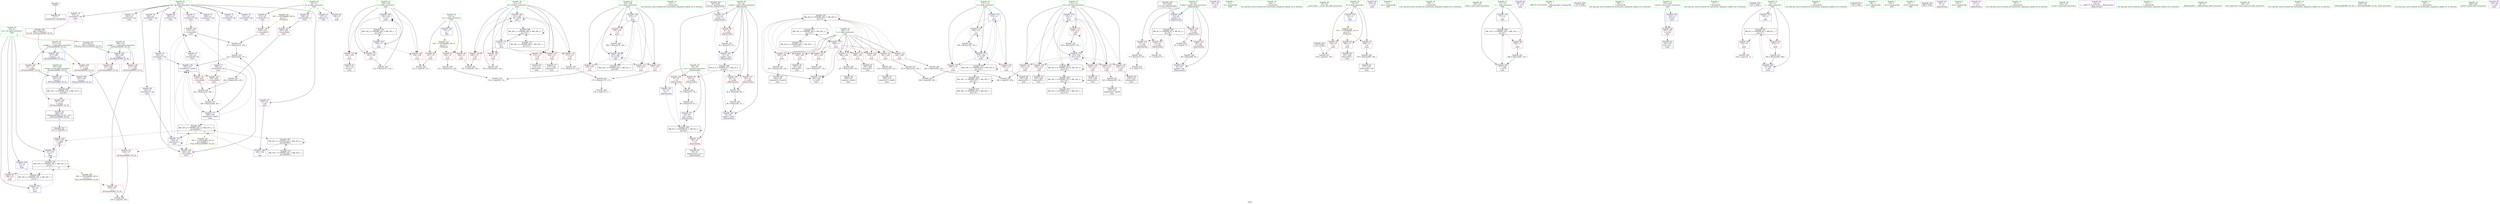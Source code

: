 digraph "SVFG" {
	label="SVFG";

	Node0x56074d3d2730 [shape=record,color=grey,label="{NodeID: 0\nNullPtr}"];
	Node0x56074d3d2730 -> Node0x56074d3f9340[style=solid];
	Node0x56074d413920 [shape=record,color=black,label="{NodeID: 263\nMR_37V_3 = PHI(MR_37V_4, MR_37V_2, )\npts\{308 \}\n}"];
	Node0x56074d413920 -> Node0x56074d4004f0[style=dashed];
	Node0x56074d402250 [shape=record,color=blue,label="{NodeID: 180\n111\<--263\ni9\<--inc62\nmain\n}"];
	Node0x56074d402250 -> Node0x56074d3ff3e0[style=dashed];
	Node0x56074d402250 -> Node0x56074d3ff4b0[style=dashed];
	Node0x56074d402250 -> Node0x56074d3ff580[style=dashed];
	Node0x56074d402250 -> Node0x56074d3ff650[style=dashed];
	Node0x56074d402250 -> Node0x56074d3ff720[style=dashed];
	Node0x56074d402250 -> Node0x56074d402250[style=dashed];
	Node0x56074d402250 -> Node0x56074d41ec20[style=dashed];
	Node0x56074d3f96b0 [shape=record,color=red,label="{NodeID: 97\n286\<--19\n\<--ret\nmain\n}"];
	Node0x56074d3f7780 [shape=record,color=green,label="{NodeID: 14\n143\<--1\n\<--dummyObj\nCan only get source location for instruction, argument, global var or function.}"];
	Node0x56074d3fa210 [shape=record,color=red,label="{NodeID: 111\n141\<--105\n\<--i\nmain\n}"];
	Node0x56074d3fa210 -> Node0x56074d407180[style=solid];
	Node0x56074d3f8450 [shape=record,color=green,label="{NodeID: 28\n45\<--46\nres\<--res_field_insensitive\n_Z6powmodxx\n}"];
	Node0x56074d3f8450 -> Node0x56074d3f9e00[style=solid];
	Node0x56074d3f8450 -> Node0x56074d3f9ed0[style=solid];
	Node0x56074d3f8450 -> Node0x56074d401140[style=solid];
	Node0x56074d3f8450 -> Node0x56074d4012e0[style=solid];
	Node0x56074d41c920 [shape=record,color=black,label="{NodeID: 291\nMR_26V_8 = PHI(MR_26V_7, MR_26V_6, )\npts\{110 \}\n}"];
	Node0x56074d41c920 -> Node0x56074d3fed60[style=dashed];
	Node0x56074d41c920 -> Node0x56074d3fee30[style=dashed];
	Node0x56074d41c920 -> Node0x56074d3fef00[style=dashed];
	Node0x56074d41c920 -> Node0x56074d3fefd0[style=dashed];
	Node0x56074d41c920 -> Node0x56074d3ff0a0[style=dashed];
	Node0x56074d41c920 -> Node0x56074d3ff170[style=dashed];
	Node0x56074d41c920 -> Node0x56074d3ff240[style=dashed];
	Node0x56074d41c920 -> Node0x56074d3ff310[style=dashed];
	Node0x56074d41c920 -> Node0x56074d402180[style=dashed];
	Node0x56074d41c920 -> Node0x56074d41c920[style=dashed];
	Node0x56074d41c920 -> Node0x56074d41e720[style=dashed];
	Node0x56074d3ff4b0 [shape=record,color=red,label="{NodeID: 125\n173\<--111\n\<--i9\nmain\n}"];
	Node0x56074d3ff4b0 -> Node0x56074d405680[style=solid];
	Node0x56074d3f90d0 [shape=record,color=green,label="{NodeID: 42\n307\<--308\nretval\<--retval_field_insensitive\n_ZSt3maxIdERKT_S2_S2_\n}"];
	Node0x56074d3f90d0 -> Node0x56074d4004f0[style=solid];
	Node0x56074d3f90d0 -> Node0x56074d402800[style=solid];
	Node0x56074d3f90d0 -> Node0x56074d4028d0[style=solid];
	Node0x56074d405980 [shape=record,color=grey,label="{NodeID: 222\n79 = Binary(77, 78, )\n}"];
	Node0x56074d405980 -> Node0x56074d405800[style=solid];
	Node0x56074d400010 [shape=record,color=red,label="{NodeID: 139\n216\<--215\n\<--arrayidx35\nmain\n}"];
	Node0x56074d400010 -> Node0x56074d405e00[style=solid];
	Node0x56074d3fac80 [shape=record,color=black,label="{NodeID: 56\n233\<--232\nidxprom45\<--\nmain\n}"];
	Node0x56074d406e80 [shape=record,color=grey,label="{NodeID: 236\n203 = Binary(202, 143, )\n}"];
	Node0x56074d406e80 -> Node0x56074d3feab0[style=solid];
	Node0x56074d400ba0 [shape=record,color=blue,label="{NodeID: 153\n13\<--11\nn\<--\nGlob }"];
	Node0x56074d400ba0 -> Node0x56074d4217a0[style=dashed];
	Node0x56074d3fb7e0 [shape=record,color=purple,label="{NodeID: 70\n208\<--22\narrayidx31\<--dp\nmain\n}"];
	Node0x56074d3fdeb0 [shape=record,color=grey,label="{NodeID: 250\n75 = cmp(74, 57, )\n}"];
	Node0x56074d4017c0 [shape=record,color=blue,label="{NodeID: 167\n19\<--20\nret\<--\nmain\n}"];
	Node0x56074d4017c0 -> Node0x56074d41dd20[style=dashed];
	Node0x56074d3fc340 [shape=record,color=purple,label="{NodeID: 84\n126\<--30\n\<--.str.3\nmain\n}"];
	Node0x56074d3e7000 [shape=record,color=green,label="{NodeID: 1\n4\<--1\n.str\<--dummyObj\nGlob }"];
	Node0x56074d402320 [shape=record,color=blue,label="{NodeID: 181\n19\<--276\nret\<--\nmain\n}"];
	Node0x56074d402320 -> Node0x56074d41dd20[style=dashed];
	Node0x56074d3f9780 [shape=record,color=red,label="{NodeID: 98\n51\<--41\n\<--a.addr\n_Z6powmodxx\n}"];
	Node0x56074d3f9780 -> Node0x56074d407780[style=solid];
	Node0x56074d3f7810 [shape=record,color=green,label="{NodeID: 15\n164\<--1\n\<--dummyObj\nCan only get source location for instruction, argument, global var or function.}"];
	Node0x56074d3fa2e0 [shape=record,color=red,label="{NodeID: 112\n149\<--107\n\<--S\nmain\n}"];
	Node0x56074d3fa2e0 -> Node0x56074d3fe630[style=solid];
	Node0x56074d3f8520 [shape=record,color=green,label="{NodeID: 29\n65\<--66\n__assert_fail\<--__assert_fail_field_insensitive\n}"];
	Node0x56074d3ff580 [shape=record,color=red,label="{NodeID: 126\n213\<--111\n\<--i9\nmain\n}"];
	Node0x56074d3ff580 -> Node0x56074d3fa940[style=solid];
	Node0x56074d3f91a0 [shape=record,color=green,label="{NodeID: 43\n309\<--310\n__a.addr\<--__a.addr_field_insensitive\n_ZSt3maxIdERKT_S2_S2_\n}"];
	Node0x56074d3f91a0 -> Node0x56074d4005c0[style=solid];
	Node0x56074d3f91a0 -> Node0x56074d400690[style=solid];
	Node0x56074d3f91a0 -> Node0x56074d402660[style=solid];
	Node0x56074d421200 [shape=record,color=yellow,style=double,label="{NodeID: 306\n16V_1 = ENCHI(MR_16V_0)\npts\{21 \}\nFun[_ZSt3maxIdERKT_S2_S2_]}"];
	Node0x56074d421200 -> Node0x56074d400900[style=dashed];
	Node0x56074d405b00 [shape=record,color=grey,label="{NodeID: 223\n223 = Binary(222, 143, )\n}"];
	Node0x56074d405b00 -> Node0x56074d3faae0[style=solid];
	Node0x56074d4000e0 [shape=record,color=red,label="{NodeID: 140\n226\<--225\n\<--arrayidx41\nmain\n}"];
	Node0x56074d4000e0 -> Node0x56074d405500[style=solid];
	Node0x56074d3fad50 [shape=record,color=black,label="{NodeID: 57\n237\<--236\nidxprom47\<--\nmain\n}"];
	Node0x56074d407000 [shape=record,color=grey,label="{NodeID: 237\n250 = Binary(249, 241, )\n}"];
	Node0x56074d407000 -> Node0x56074d401fe0[style=solid];
	Node0x56074d400ca0 [shape=record,color=blue,label="{NodeID: 154\n15\<--11\nk\<--\nGlob }"];
	Node0x56074d400ca0 -> Node0x56074d421880[style=dashed];
	Node0x56074d3fb8b0 [shape=record,color=purple,label="{NodeID: 71\n211\<--22\narrayidx33\<--dp\nmain\n}"];
	Node0x56074d3fb8b0 -> Node0x56074d3fff40[style=solid];
	Node0x56074d3fe030 [shape=record,color=grey,label="{NodeID: 251\n71 = cmp(70, 57, )\n}"];
	Node0x56074d401890 [shape=record,color=blue,label="{NodeID: 168\n107\<--11\nS\<--\nmain\n}"];
	Node0x56074d401890 -> Node0x56074d3fa2e0[style=dashed];
	Node0x56074d401890 -> Node0x56074d3fa3b0[style=dashed];
	Node0x56074d401890 -> Node0x56074d3fa480[style=dashed];
	Node0x56074d401890 -> Node0x56074d3fa550[style=dashed];
	Node0x56074d401890 -> Node0x56074d4023f0[style=dashed];
	Node0x56074d401890 -> Node0x56074d416120[style=dashed];
	Node0x56074d3fc410 [shape=record,color=purple,label="{NodeID: 85\n138\<--32\n\<--.str.4\nmain\n}"];
	Node0x56074d3d2b20 [shape=record,color=green,label="{NodeID: 2\n6\<--1\n.str.1\<--dummyObj\nGlob }"];
	Node0x56074d4023f0 [shape=record,color=blue,label="{NodeID: 182\n107\<--280\nS\<--inc70\nmain\n}"];
	Node0x56074d4023f0 -> Node0x56074d3fa2e0[style=dashed];
	Node0x56074d4023f0 -> Node0x56074d3fa3b0[style=dashed];
	Node0x56074d4023f0 -> Node0x56074d3fa480[style=dashed];
	Node0x56074d4023f0 -> Node0x56074d3fa550[style=dashed];
	Node0x56074d4023f0 -> Node0x56074d4023f0[style=dashed];
	Node0x56074d4023f0 -> Node0x56074d416120[style=dashed];
	Node0x56074d3f9850 [shape=record,color=red,label="{NodeID: 99\n78\<--41\n\<--a.addr\n_Z6powmodxx\n}"];
	Node0x56074d3f9850 -> Node0x56074d405980[style=solid];
	Node0x56074d3f78e0 [shape=record,color=green,label="{NodeID: 16\n183\<--1\n\<--dummyObj\nCan only get source location for instruction, argument, global var or function.}"];
	Node0x56074d418d20 [shape=record,color=black,label="{NodeID: 279\nMR_30V_5 = PHI(MR_30V_9, MR_30V_3, )\npts\{114 \}\n}"];
	Node0x56074d418d20 -> Node0x56074d401bd0[style=dashed];
	Node0x56074d418d20 -> Node0x56074d418d20[style=dashed];
	Node0x56074d418d20 -> Node0x56074d41f120[style=dashed];
	Node0x56074d3fa3b0 [shape=record,color=red,label="{NodeID: 113\n154\<--107\n\<--S\nmain\n}"];
	Node0x56074d3f8620 [shape=record,color=green,label="{NodeID: 30\n100\<--101\nmain\<--main_field_insensitive\n}"];
	Node0x56074d3ff650 [shape=record,color=red,label="{NodeID: 127\n236\<--111\n\<--i9\nmain\n}"];
	Node0x56074d3ff650 -> Node0x56074d3fad50[style=solid];
	Node0x56074d3f9270 [shape=record,color=green,label="{NodeID: 44\n311\<--312\n__b.addr\<--__b.addr_field_insensitive\n_ZSt3maxIdERKT_S2_S2_\n}"];
	Node0x56074d3f9270 -> Node0x56074d400760[style=solid];
	Node0x56074d3f9270 -> Node0x56074d400830[style=solid];
	Node0x56074d3f9270 -> Node0x56074d402730[style=solid];
	Node0x56074d405c80 [shape=record,color=grey,label="{NodeID: 224\n74 = Binary(73, 50, )\n}"];
	Node0x56074d405c80 -> Node0x56074d3fdeb0[style=solid];
	Node0x56074d4001b0 [shape=record,color=red,label="{NodeID: 141\n235\<--234\n\<--arrayidx46\nmain\n}"];
	Node0x56074d4001b0 -> Node0x56074d406d00[style=solid];
	Node0x56074d3fae20 [shape=record,color=black,label="{NodeID: 58\n244\<--243\nidxprom51\<--add50\nmain\n}"];
	Node0x56074d407180 [shape=record,color=grey,label="{NodeID: 238\n142 = Binary(141, 143, )\n}"];
	Node0x56074d407180 -> Node0x56074d4016f0[style=solid];
	Node0x56074d400da0 [shape=record,color=blue,label="{NodeID: 155\n17\<--11\n__\<--\nGlob }"];
	Node0x56074d400da0 -> Node0x56074d415220[style=dashed];
	Node0x56074d3fb980 [shape=record,color=purple,label="{NodeID: 72\n221\<--22\narrayidx38\<--dp\nmain\n}"];
	Node0x56074d3fe1b0 [shape=record,color=grey,label="{NodeID: 252\n56 = cmp(55, 57, )\n}"];
	Node0x56074d401960 [shape=record,color=blue,label="{NodeID: 169\n162\<--164\n\<--\nmain\n}"];
	Node0x56074d401960 -> Node0x56074d419720[style=dashed];
	Node0x56074d3fc4e0 [shape=record,color=purple,label="{NodeID: 86\n287\<--34\n\<--.str.5\nmain\n}"];
	Node0x56074d3d2bb0 [shape=record,color=green,label="{NodeID: 3\n8\<--1\n__PRETTY_FUNCTION__._Z6powmodxx\<--dummyObj\nGlob }"];
	Node0x56074d4342a0 [shape=record,color=black,label="{NodeID: 349\n119 = PHI()\n}"];
	Node0x56074d4024c0 [shape=record,color=blue,label="{NodeID: 183\n17\<--284\n__\<--inc72\nmain\n}"];
	Node0x56074d4024c0 -> Node0x56074d415220[style=dashed];
	Node0x56074d3f9920 [shape=record,color=red,label="{NodeID: 100\n83\<--41\n\<--a.addr\n_Z6powmodxx\n}"];
	Node0x56074d3f9920 -> Node0x56074d407a80[style=solid];
	Node0x56074d3f79b0 [shape=record,color=green,label="{NodeID: 17\n294\<--1\n\<--dummyObj\nCan only get source location for instruction, argument, global var or function.}"];
	Node0x56074d419220 [shape=record,color=black,label="{NodeID: 280\nMR_32V_5 = PHI(MR_32V_9, MR_32V_3, )\npts\{116 \}\n}"];
	Node0x56074d419220 -> Node0x56074d401e40[style=dashed];
	Node0x56074d419220 -> Node0x56074d419220[style=dashed];
	Node0x56074d419220 -> Node0x56074d41f620[style=dashed];
	Node0x56074d3fa480 [shape=record,color=red,label="{NodeID: 114\n172\<--107\n\<--S\nmain\n}"];
	Node0x56074d3fa480 -> Node0x56074d406280[style=solid];
	Node0x56074d3f8720 [shape=record,color=green,label="{NodeID: 31\n103\<--104\nretval\<--retval_field_insensitive\nmain\n}"];
	Node0x56074d3f8720 -> Node0x56074d3f9fa0[style=solid];
	Node0x56074d3f8720 -> Node0x56074d401550[style=solid];
	Node0x56074d3ff720 [shape=record,color=red,label="{NodeID: 128\n262\<--111\n\<--i9\nmain\n}"];
	Node0x56074d3ff720 -> Node0x56074d406400[style=solid];
	Node0x56074d3f9340 [shape=record,color=black,label="{NodeID: 45\n2\<--3\ndummyVal\<--dummyVal\n}"];
	Node0x56074d405e00 [shape=record,color=grey,label="{NodeID: 225\n217 = Binary(212, 216, )\n}"];
	Node0x56074d405e00 -> Node0x56074d405500[style=solid];
	Node0x56074d400280 [shape=record,color=red,label="{NodeID: 142\n239\<--238\n\<--arrayidx48\nmain\n}"];
	Node0x56074d400280 -> Node0x56074d407f00[style=solid];
	Node0x56074d3faef0 [shape=record,color=black,label="{NodeID: 59\n247\<--246\nidxprom53\<--\nmain\n}"];
	Node0x56074d407300 [shape=record,color=grey,label="{NodeID: 239\n258 = Binary(257, 143, )\n}"];
	Node0x56074d407300 -> Node0x56074d402180[style=solid];
	Node0x56074d400ea0 [shape=record,color=blue,label="{NodeID: 156\n19\<--20\nret\<--\nGlob }"];
	Node0x56074d400ea0 -> Node0x56074d415720[style=dashed];
	Node0x56074d3fba50 [shape=record,color=purple,label="{NodeID: 73\n225\<--22\narrayidx41\<--dp\nmain\n}"];
	Node0x56074d3fba50 -> Node0x56074d4000e0[style=solid];
	Node0x56074d3fba50 -> Node0x56074d401f10[style=solid];
	Node0x56074d3fe330 [shape=record,color=grey,label="{NodeID: 253\n184 = cmp(180, 182, )\n}"];
	Node0x56074d401a30 [shape=record,color=blue,label="{NodeID: 170\n109\<--11\nt\<--\nmain\n}"];
	Node0x56074d401a30 -> Node0x56074d3fed60[style=dashed];
	Node0x56074d401a30 -> Node0x56074d3fee30[style=dashed];
	Node0x56074d401a30 -> Node0x56074d3fef00[style=dashed];
	Node0x56074d401a30 -> Node0x56074d3fefd0[style=dashed];
	Node0x56074d401a30 -> Node0x56074d3ff0a0[style=dashed];
	Node0x56074d401a30 -> Node0x56074d3ff170[style=dashed];
	Node0x56074d401a30 -> Node0x56074d3ff240[style=dashed];
	Node0x56074d401a30 -> Node0x56074d3ff310[style=dashed];
	Node0x56074d401a30 -> Node0x56074d402180[style=dashed];
	Node0x56074d401a30 -> Node0x56074d41c920[style=dashed];
	Node0x56074d401a30 -> Node0x56074d41e720[style=dashed];
	Node0x56074d3fc5b0 [shape=record,color=purple,label="{NodeID: 87\n137\<--25\nadd.ptr\<--p\nmain\n}"];
	Node0x56074d3d2e10 [shape=record,color=green,label="{NodeID: 4\n11\<--1\n\<--dummyObj\nCan only get source location for instruction, argument, global var or function.}"];
	Node0x56074d4343a0 [shape=record,color=black,label="{NodeID: 350\n127 = PHI()\n}"];
	Node0x56074d414d20 [shape=record,color=black,label="{NodeID: 267\nMR_8V_2 = PHI(MR_8V_3, MR_8V_1, )\npts\{12 \}\n}"];
	Node0x56074d414d20 -> Node0x56074d3fc680[style=dashed];
	Node0x56074d414d20 -> Node0x56074d3fc750[style=dashed];
	Node0x56074d414d20 -> Node0x56074d402590[style=dashed];
	Node0x56074d402590 [shape=record,color=blue,label="{NodeID: 184\n10\<--293\n_\<--dec\nmain\n}"];
	Node0x56074d402590 -> Node0x56074d414d20[style=dashed];
	Node0x56074d3f99f0 [shape=record,color=red,label="{NodeID: 101\n84\<--41\n\<--a.addr\n_Z6powmodxx\n}"];
	Node0x56074d3f99f0 -> Node0x56074d407a80[style=solid];
	Node0x56074d3f7ab0 [shape=record,color=green,label="{NodeID: 18\n10\<--12\n_\<--__field_insensitive\nGlob }"];
	Node0x56074d3f7ab0 -> Node0x56074d3fc680[style=solid];
	Node0x56074d3f7ab0 -> Node0x56074d3fc750[style=solid];
	Node0x56074d3f7ab0 -> Node0x56074d400aa0[style=solid];
	Node0x56074d3f7ab0 -> Node0x56074d402590[style=solid];
	Node0x56074d419720 [shape=record,color=black,label="{NodeID: 281\nMR_34V_6 = PHI(MR_34V_12, MR_34V_5, )\npts\{240000 \}\n|{|<s7>6}}"];
	Node0x56074d419720 -> Node0x56074d3fff40[style=dashed];
	Node0x56074d419720 -> Node0x56074d4000e0[style=dashed];
	Node0x56074d419720 -> Node0x56074d400420[style=dashed];
	Node0x56074d419720 -> Node0x56074d401ca0[style=dashed];
	Node0x56074d419720 -> Node0x56074d401f10[style=dashed];
	Node0x56074d419720 -> Node0x56074d419720[style=dashed];
	Node0x56074d419720 -> Node0x56074d41fb20[style=dashed];
	Node0x56074d419720:s7 -> Node0x56074d4215b0[style=dashed,color=red];
	Node0x56074d3fa550 [shape=record,color=red,label="{NodeID: 115\n279\<--107\n\<--S\nmain\n}"];
	Node0x56074d3fa550 -> Node0x56074d406a00[style=solid];
	Node0x56074d3f87f0 [shape=record,color=green,label="{NodeID: 32\n105\<--106\ni\<--i_field_insensitive\nmain\n}"];
	Node0x56074d3f87f0 -> Node0x56074d3fa070[style=solid];
	Node0x56074d3f87f0 -> Node0x56074d3fa140[style=solid];
	Node0x56074d3f87f0 -> Node0x56074d3fa210[style=solid];
	Node0x56074d3f87f0 -> Node0x56074d401620[style=solid];
	Node0x56074d3f87f0 -> Node0x56074d4016f0[style=solid];
	Node0x56074d41dd20 [shape=record,color=black,label="{NodeID: 295\nMR_16V_4 = PHI(MR_16V_5, MR_16V_3, )\npts\{21 \}\n|{|<s5>6}}"];
	Node0x56074d41dd20 -> Node0x56074d3f96b0[style=dashed];
	Node0x56074d41dd20 -> Node0x56074d400420[style=dashed];
	Node0x56074d41dd20 -> Node0x56074d402320[style=dashed];
	Node0x56074d41dd20 -> Node0x56074d415720[style=dashed];
	Node0x56074d41dd20 -> Node0x56074d41dd20[style=dashed];
	Node0x56074d41dd20:s5 -> Node0x56074d421200[style=dashed,color=red];
	Node0x56074d3ff7f0 [shape=record,color=red,label="{NodeID: 129\n180\<--113\n\<--j\nmain\n}"];
	Node0x56074d3ff7f0 -> Node0x56074d3fe330[style=solid];
	Node0x56074d3f9440 [shape=record,color=black,label="{NodeID: 46\n38\<--93\n_Z6powmodxx_ret\<--\n_Z6powmodxx\n}"];
	Node0x56074d405f80 [shape=record,color=grey,label="{NodeID: 226\n219 = Binary(218, 143, )\n}"];
	Node0x56074d405f80 -> Node0x56074d3faa10[style=solid];
	Node0x56074d400350 [shape=record,color=red,label="{NodeID: 143\n249\<--248\n\<--arrayidx54\nmain\n}"];
	Node0x56074d400350 -> Node0x56074d407000[style=solid];
	Node0x56074d3fafc0 [shape=record,color=black,label="{NodeID: 60\n267\<--266\nidxprom64\<--\nmain\n}"];
	Node0x56074d407480 [shape=record,color=grey,label="{NodeID: 240\n187 = Binary(186, 143, )\n}"];
	Node0x56074d407480 -> Node0x56074d3fa600[style=solid];
	Node0x56074d400fa0 [shape=record,color=blue,label="{NodeID: 157\n41\<--39\na.addr\<--a\n_Z6powmodxx\n}"];
	Node0x56074d400fa0 -> Node0x56074d3f9780[style=dashed];
	Node0x56074d400fa0 -> Node0x56074d401210[style=dashed];
	Node0x56074d3fbb20 [shape=record,color=purple,label="{NodeID: 74\n231\<--22\narrayidx44\<--dp\nmain\n}"];
	Node0x56074d3fe4b0 [shape=record,color=grey,label="{NodeID: 254\n176 = cmp(175, 11, )\n}"];
	Node0x56074d401b00 [shape=record,color=blue,label="{NodeID: 171\n111\<--11\ni9\<--\nmain\n}"];
	Node0x56074d401b00 -> Node0x56074d3ff3e0[style=dashed];
	Node0x56074d401b00 -> Node0x56074d3ff4b0[style=dashed];
	Node0x56074d401b00 -> Node0x56074d3ff580[style=dashed];
	Node0x56074d401b00 -> Node0x56074d3ff650[style=dashed];
	Node0x56074d401b00 -> Node0x56074d3ff720[style=dashed];
	Node0x56074d401b00 -> Node0x56074d402250[style=dashed];
	Node0x56074d401b00 -> Node0x56074d41ec20[style=dashed];
	Node0x56074d3fc680 [shape=record,color=red,label="{NodeID: 88\n123\<--10\n\<--_\nmain\n}"];
	Node0x56074d3fc680 -> Node0x56074d3fec30[style=solid];
	Node0x56074d3d2ea0 [shape=record,color=green,label="{NodeID: 5\n20\<--1\n\<--dummyObj\nCan only get source location for instruction, argument, global var or function.}"];
	Node0x56074d4344a0 [shape=record,color=black,label="{NodeID: 351\n139 = PHI()\n}"];
	Node0x56074d415220 [shape=record,color=black,label="{NodeID: 268\nMR_14V_2 = PHI(MR_14V_3, MR_14V_1, )\npts\{18 \}\n}"];
	Node0x56074d415220 -> Node0x56074d3f95e0[style=dashed];
	Node0x56074d415220 -> Node0x56074d4024c0[style=dashed];
	Node0x56074d402660 [shape=record,color=blue,label="{NodeID: 185\n309\<--305\n__a.addr\<--__a\n_ZSt3maxIdERKT_S2_S2_\n}"];
	Node0x56074d402660 -> Node0x56074d4005c0[style=dashed];
	Node0x56074d402660 -> Node0x56074d400690[style=dashed];
	Node0x56074d3f9ac0 [shape=record,color=red,label="{NodeID: 102\n55\<--43\n\<--b.addr\n_Z6powmodxx\n}"];
	Node0x56074d3f9ac0 -> Node0x56074d3fe1b0[style=solid];
	Node0x56074d3f7bb0 [shape=record,color=green,label="{NodeID: 19\n13\<--14\nn\<--n_field_insensitive\nGlob }"];
	Node0x56074d3f7bb0 -> Node0x56074d3fc820[style=solid];
	Node0x56074d3f7bb0 -> Node0x56074d3fc8f0[style=solid];
	Node0x56074d3f7bb0 -> Node0x56074d3fc9c0[style=solid];
	Node0x56074d3f7bb0 -> Node0x56074d400ba0[style=solid];
	Node0x56074d3fed60 [shape=record,color=red,label="{NodeID: 116\n181\<--109\n\<--t\nmain\n}"];
	Node0x56074d3fed60 -> Node0x56074d406100[style=solid];
	Node0x56074d3f88c0 [shape=record,color=green,label="{NodeID: 33\n107\<--108\nS\<--S_field_insensitive\nmain\n}"];
	Node0x56074d3f88c0 -> Node0x56074d3fa2e0[style=solid];
	Node0x56074d3f88c0 -> Node0x56074d3fa3b0[style=solid];
	Node0x56074d3f88c0 -> Node0x56074d3fa480[style=solid];
	Node0x56074d3f88c0 -> Node0x56074d3fa550[style=solid];
	Node0x56074d3f88c0 -> Node0x56074d401890[style=solid];
	Node0x56074d3f88c0 -> Node0x56074d4023f0[style=solid];
	Node0x56074d3ff8c0 [shape=record,color=red,label="{NodeID: 130\n190\<--113\n\<--j\nmain\n}"];
	Node0x56074d3ff8c0 -> Node0x56074d3fa6d0[style=solid];
	Node0x56074d3f9510 [shape=record,color=black,label="{NodeID: 47\n135\<--134\nidx.ext\<--\nmain\n}"];
	Node0x56074d4215b0 [shape=record,color=yellow,style=double,label="{NodeID: 310\n34V_1 = ENCHI(MR_34V_0)\npts\{240000 \}\nFun[_ZSt3maxIdERKT_S2_S2_]}"];
	Node0x56074d4215b0 -> Node0x56074d4009d0[style=dashed];
	Node0x56074d406100 [shape=record,color=grey,label="{NodeID: 227\n182 = Binary(181, 183, )\n}"];
	Node0x56074d406100 -> Node0x56074d3fe330[style=solid];
	Node0x56074d400420 [shape=record,color=red,label="{NodeID: 144\n276\<--273\n\<--call68\nmain\n}"];
	Node0x56074d400420 -> Node0x56074d402320[style=solid];
	Node0x56074d3fb090 [shape=record,color=black,label="{NodeID: 61\n271\<--270\nidxprom66\<--div\nmain\n}"];
	Node0x56074d407600 [shape=record,color=grey,label="{NodeID: 241\n284 = Binary(283, 143, )\n}"];
	Node0x56074d407600 -> Node0x56074d4024c0[style=solid];
	Node0x56074d401070 [shape=record,color=blue,label="{NodeID: 158\n43\<--40\nb.addr\<--b\n_Z6powmodxx\n}"];
	Node0x56074d401070 -> Node0x56074d3f9ac0[style=dashed];
	Node0x56074d401070 -> Node0x56074d41bf20[style=dashed];
	Node0x56074d3fbbf0 [shape=record,color=purple,label="{NodeID: 75\n234\<--22\narrayidx46\<--dp\nmain\n}"];
	Node0x56074d3fbbf0 -> Node0x56074d4001b0[style=solid];
	Node0x56074d3fe630 [shape=record,color=grey,label="{NodeID: 255\n152 = cmp(149, 151, )\n}"];
	Node0x56074d401bd0 [shape=record,color=blue,label="{NodeID: 172\n113\<--11\nj\<--\nmain\n}"];
	Node0x56074d401bd0 -> Node0x56074d3ff7f0[style=dashed];
	Node0x56074d401bd0 -> Node0x56074d3ff8c0[style=dashed];
	Node0x56074d401bd0 -> Node0x56074d3ff990[style=dashed];
	Node0x56074d401bd0 -> Node0x56074d401d70[style=dashed];
	Node0x56074d401bd0 -> Node0x56074d418d20[style=dashed];
	Node0x56074d3fc750 [shape=record,color=red,label="{NodeID: 89\n292\<--10\n\<--_\nmain\n}"];
	Node0x56074d3fc750 -> Node0x56074d406700[style=solid];
	Node0x56074d3d2f30 [shape=record,color=green,label="{NodeID: 6\n28\<--1\n.str.2\<--dummyObj\nGlob }"];
	Node0x56074d4345a0 [shape=record,color=black,label="{NodeID: 352\n155 = PHI()\n}"];
	Node0x56074d4345a0 -> Node0x56074d3fe930[style=solid];
	Node0x56074d415720 [shape=record,color=black,label="{NodeID: 269\nMR_16V_2 = PHI(MR_16V_4, MR_16V_1, )\npts\{21 \}\n}"];
	Node0x56074d415720 -> Node0x56074d4017c0[style=dashed];
	Node0x56074d402730 [shape=record,color=blue,label="{NodeID: 186\n311\<--306\n__b.addr\<--__b\n_ZSt3maxIdERKT_S2_S2_\n}"];
	Node0x56074d402730 -> Node0x56074d400760[style=dashed];
	Node0x56074d402730 -> Node0x56074d400830[style=dashed];
	Node0x56074d3f9b90 [shape=record,color=red,label="{NodeID: 103\n70\<--43\n\<--b.addr\n_Z6powmodxx\n}"];
	Node0x56074d3f9b90 -> Node0x56074d3fe030[style=solid];
	Node0x56074d3f7cb0 [shape=record,color=green,label="{NodeID: 20\n15\<--16\nk\<--k_field_insensitive\nGlob }"];
	Node0x56074d3f7cb0 -> Node0x56074d3fca90[style=solid];
	Node0x56074d3f7cb0 -> Node0x56074d3fcb60[style=solid];
	Node0x56074d3f7cb0 -> Node0x56074d3fcc30[style=solid];
	Node0x56074d3f7cb0 -> Node0x56074d400ca0[style=solid];
	Node0x56074d3fee30 [shape=record,color=red,label="{NodeID: 117\n186\<--109\n\<--t\nmain\n}"];
	Node0x56074d3fee30 -> Node0x56074d407480[style=solid];
	Node0x56074d3f8990 [shape=record,color=green,label="{NodeID: 34\n109\<--110\nt\<--t_field_insensitive\nmain\n}"];
	Node0x56074d3f8990 -> Node0x56074d3fed60[style=solid];
	Node0x56074d3f8990 -> Node0x56074d3fee30[style=solid];
	Node0x56074d3f8990 -> Node0x56074d3fef00[style=solid];
	Node0x56074d3f8990 -> Node0x56074d3fefd0[style=solid];
	Node0x56074d3f8990 -> Node0x56074d3ff0a0[style=solid];
	Node0x56074d3f8990 -> Node0x56074d3ff170[style=solid];
	Node0x56074d3f8990 -> Node0x56074d3ff240[style=solid];
	Node0x56074d3f8990 -> Node0x56074d3ff310[style=solid];
	Node0x56074d3f8990 -> Node0x56074d401a30[style=solid];
	Node0x56074d3f8990 -> Node0x56074d402180[style=solid];
	Node0x56074d41e720 [shape=record,color=black,label="{NodeID: 297\nMR_26V_3 = PHI(MR_26V_4, MR_26V_2, )\npts\{110 \}\n}"];
	Node0x56074d41e720 -> Node0x56074d401a30[style=dashed];
	Node0x56074d41e720 -> Node0x56074d416620[style=dashed];
	Node0x56074d41e720 -> Node0x56074d41e720[style=dashed];
	Node0x56074d3ff990 [shape=record,color=red,label="{NodeID: 131\n195\<--113\n\<--j\nmain\n}"];
	Node0x56074d3ff990 -> Node0x56074d407c00[style=solid];
	Node0x56074d3fa600 [shape=record,color=black,label="{NodeID: 48\n188\<--187\nidxprom\<--add19\nmain\n}"];
	Node0x56074d406280 [shape=record,color=grey,label="{NodeID: 228\n175 = Binary(172, 174, )\n}"];
	Node0x56074d406280 -> Node0x56074d3fe4b0[style=solid];
	Node0x56074d4004f0 [shape=record,color=red,label="{NodeID: 145\n327\<--307\n\<--retval\n_ZSt3maxIdERKT_S2_S2_\n}"];
	Node0x56074d4004f0 -> Node0x56074d3fb230[style=solid];
	Node0x56074d3fb160 [shape=record,color=black,label="{NodeID: 62\n102\<--297\nmain_ret\<--\nmain\n}"];
	Node0x56074d407780 [shape=record,color=grey,label="{NodeID: 242\n52 = Binary(51, 53, )\n}"];
	Node0x56074d407780 -> Node0x56074d401210[style=solid];
	Node0x56074d401140 [shape=record,color=blue,label="{NodeID: 159\n45\<--50\nres\<--\n_Z6powmodxx\n}"];
	Node0x56074d401140 -> Node0x56074d41c420[style=dashed];
	Node0x56074d3fbcc0 [shape=record,color=purple,label="{NodeID: 76\n245\<--22\narrayidx52\<--dp\nmain\n}"];
	Node0x56074d3fe7b0 [shape=record,color=grey,label="{NodeID: 256\n319 = cmp(316, 318, )\n}"];
	Node0x56074d401ca0 [shape=record,color=blue,label="{NodeID: 173\n192\<--20\narrayidx21\<--\nmain\n}"];
	Node0x56074d401ca0 -> Node0x56074d3fff40[style=dashed];
	Node0x56074d401ca0 -> Node0x56074d4000e0[style=dashed];
	Node0x56074d401ca0 -> Node0x56074d401ca0[style=dashed];
	Node0x56074d401ca0 -> Node0x56074d401f10[style=dashed];
	Node0x56074d401ca0 -> Node0x56074d419720[style=dashed];
	Node0x56074d3fc820 [shape=record,color=red,label="{NodeID: 90\n131\<--13\n\<--n\nmain\n}"];
	Node0x56074d3fc820 -> Node0x56074d40a290[style=solid];
	Node0x56074d3e7480 [shape=record,color=green,label="{NodeID: 7\n30\<--1\n.str.3\<--dummyObj\nGlob }"];
	Node0x56074d434700 [shape=record,color=black,label="{NodeID: 353\n273 = PHI(304, )\n}"];
	Node0x56074d434700 -> Node0x56074d400420[style=solid];
	Node0x56074d415c20 [shape=record,color=black,label="{NodeID: 270\nMR_22V_2 = PHI(MR_22V_4, MR_22V_1, )\npts\{106 \}\n}"];
	Node0x56074d415c20 -> Node0x56074d401620[style=dashed];
	Node0x56074d402800 [shape=record,color=blue,label="{NodeID: 187\n307\<--321\nretval\<--\n_ZSt3maxIdERKT_S2_S2_\n}"];
	Node0x56074d402800 -> Node0x56074d413920[style=dashed];
	Node0x56074d3f9c60 [shape=record,color=red,label="{NodeID: 104\n73\<--43\n\<--b.addr\n_Z6powmodxx\n}"];
	Node0x56074d3f9c60 -> Node0x56074d405c80[style=solid];
	Node0x56074d3f7db0 [shape=record,color=green,label="{NodeID: 21\n17\<--18\n__\<--___field_insensitive\nGlob }"];
	Node0x56074d3f7db0 -> Node0x56074d3f95e0[style=solid];
	Node0x56074d3f7db0 -> Node0x56074d400da0[style=solid];
	Node0x56074d3f7db0 -> Node0x56074d4024c0[style=solid];
	Node0x56074d3fef00 [shape=record,color=red,label="{NodeID: 118\n202\<--109\n\<--t\nmain\n}"];
	Node0x56074d3fef00 -> Node0x56074d406e80[style=solid];
	Node0x56074d3f8a60 [shape=record,color=green,label="{NodeID: 35\n111\<--112\ni9\<--i9_field_insensitive\nmain\n}"];
	Node0x56074d3f8a60 -> Node0x56074d3ff3e0[style=solid];
	Node0x56074d3f8a60 -> Node0x56074d3ff4b0[style=solid];
	Node0x56074d3f8a60 -> Node0x56074d3ff580[style=solid];
	Node0x56074d3f8a60 -> Node0x56074d3ff650[style=solid];
	Node0x56074d3f8a60 -> Node0x56074d3ff720[style=solid];
	Node0x56074d3f8a60 -> Node0x56074d401b00[style=solid];
	Node0x56074d3f8a60 -> Node0x56074d402250[style=solid];
	Node0x56074d41ec20 [shape=record,color=black,label="{NodeID: 298\nMR_28V_3 = PHI(MR_28V_4, MR_28V_2, )\npts\{112 \}\n}"];
	Node0x56074d41ec20 -> Node0x56074d401b00[style=dashed];
	Node0x56074d41ec20 -> Node0x56074d416b20[style=dashed];
	Node0x56074d41ec20 -> Node0x56074d41ec20[style=dashed];
	Node0x56074d3ffa60 [shape=record,color=red,label="{NodeID: 132\n201\<--115\n\<--j25\nmain\n}"];
	Node0x56074d3ffa60 -> Node0x56074d3feab0[style=solid];
	Node0x56074d3fa6d0 [shape=record,color=black,label="{NodeID: 49\n191\<--190\nidxprom20\<--\nmain\n}"];
	Node0x56074d4217a0 [shape=record,color=yellow,style=double,label="{NodeID: 312\n10V_1 = ENCHI(MR_10V_0)\npts\{14 \}\nFun[main]}"];
	Node0x56074d4217a0 -> Node0x56074d3fc820[style=dashed];
	Node0x56074d4217a0 -> Node0x56074d3fc8f0[style=dashed];
	Node0x56074d4217a0 -> Node0x56074d3fc9c0[style=dashed];
	Node0x56074d406400 [shape=record,color=grey,label="{NodeID: 229\n263 = Binary(262, 143, )\n}"];
	Node0x56074d406400 -> Node0x56074d402250[style=solid];
	Node0x56074d4005c0 [shape=record,color=red,label="{NodeID: 146\n315\<--309\n\<--__a.addr\n_ZSt3maxIdERKT_S2_S2_\n}"];
	Node0x56074d4005c0 -> Node0x56074d400900[style=solid];
	Node0x56074d3fb230 [shape=record,color=black,label="{NodeID: 63\n304\<--327\n_ZSt3maxIdERKT_S2_S2__ret\<--\n_ZSt3maxIdERKT_S2_S2_\n|{<s0>6}}"];
	Node0x56074d3fb230:s0 -> Node0x56074d434700[style=solid,color=blue];
	Node0x56074d407900 [shape=record,color=grey,label="{NodeID: 243\n86 = Binary(85, 53, )\n}"];
	Node0x56074d407900 -> Node0x56074d4013b0[style=solid];
	Node0x56074d401210 [shape=record,color=blue,label="{NodeID: 160\n41\<--52\na.addr\<--rem\n_Z6powmodxx\n}"];
	Node0x56074d401210 -> Node0x56074d41ba20[style=dashed];
	Node0x56074d3fbd90 [shape=record,color=purple,label="{NodeID: 77\n248\<--22\narrayidx54\<--dp\nmain\n}"];
	Node0x56074d3fbd90 -> Node0x56074d400350[style=solid];
	Node0x56074d3fbd90 -> Node0x56074d401fe0[style=solid];
	Node0x56074d3fe930 [shape=record,color=grey,label="{NodeID: 257\n159 = cmp(155, 158, )\n}"];
	Node0x56074d401d70 [shape=record,color=blue,label="{NodeID: 174\n113\<--196\nj\<--inc23\nmain\n}"];
	Node0x56074d401d70 -> Node0x56074d3ff7f0[style=dashed];
	Node0x56074d401d70 -> Node0x56074d3ff8c0[style=dashed];
	Node0x56074d401d70 -> Node0x56074d3ff990[style=dashed];
	Node0x56074d401d70 -> Node0x56074d401d70[style=dashed];
	Node0x56074d401d70 -> Node0x56074d418d20[style=dashed];
	Node0x56074d3fc8f0 [shape=record,color=red,label="{NodeID: 91\n150\<--13\n\<--n\nmain\n}"];
	Node0x56074d3fc8f0 -> Node0x56074d406580[style=solid];
	Node0x56074d3e7510 [shape=record,color=green,label="{NodeID: 8\n32\<--1\n.str.4\<--dummyObj\nGlob }"];
	Node0x56074d434890 [shape=record,color=black,label="{NodeID: 354\n288 = PHI()\n}"];
	Node0x56074d416120 [shape=record,color=black,label="{NodeID: 271\nMR_24V_2 = PHI(MR_24V_4, MR_24V_1, )\npts\{108 \}\n}"];
	Node0x56074d416120 -> Node0x56074d401890[style=dashed];
	Node0x56074d4028d0 [shape=record,color=blue,label="{NodeID: 188\n307\<--324\nretval\<--\n_ZSt3maxIdERKT_S2_S2_\n}"];
	Node0x56074d4028d0 -> Node0x56074d413920[style=dashed];
	Node0x56074d3f9d30 [shape=record,color=red,label="{NodeID: 105\n89\<--43\n\<--b.addr\n_Z6powmodxx\n}"];
	Node0x56074d3f9d30 -> Node0x56074d407d80[style=solid];
	Node0x56074d3f7eb0 [shape=record,color=green,label="{NodeID: 22\n19\<--21\nret\<--ret_field_insensitive\nGlob |{|<s4>6}}"];
	Node0x56074d3f7eb0 -> Node0x56074d3f96b0[style=solid];
	Node0x56074d3f7eb0 -> Node0x56074d400ea0[style=solid];
	Node0x56074d3f7eb0 -> Node0x56074d4017c0[style=solid];
	Node0x56074d3f7eb0 -> Node0x56074d402320[style=solid];
	Node0x56074d3f7eb0:s4 -> Node0x56074d434b90[style=solid,color=red];
	Node0x56074d3fefd0 [shape=record,color=red,label="{NodeID: 119\n206\<--109\n\<--t\nmain\n}"];
	Node0x56074d3fefd0 -> Node0x56074d3fa7a0[style=solid];
	Node0x56074d3f8b30 [shape=record,color=green,label="{NodeID: 36\n113\<--114\nj\<--j_field_insensitive\nmain\n}"];
	Node0x56074d3f8b30 -> Node0x56074d3ff7f0[style=solid];
	Node0x56074d3f8b30 -> Node0x56074d3ff8c0[style=solid];
	Node0x56074d3f8b30 -> Node0x56074d3ff990[style=solid];
	Node0x56074d3f8b30 -> Node0x56074d401bd0[style=solid];
	Node0x56074d3f8b30 -> Node0x56074d401d70[style=solid];
	Node0x56074d41f120 [shape=record,color=black,label="{NodeID: 299\nMR_30V_3 = PHI(MR_30V_4, MR_30V_2, )\npts\{114 \}\n}"];
	Node0x56074d41f120 -> Node0x56074d417020[style=dashed];
	Node0x56074d41f120 -> Node0x56074d418d20[style=dashed];
	Node0x56074d41f120 -> Node0x56074d41f120[style=dashed];
	Node0x56074d3ffb30 [shape=record,color=red,label="{NodeID: 133\n209\<--115\n\<--j25\nmain\n}"];
	Node0x56074d3ffb30 -> Node0x56074d3fa870[style=solid];
	Node0x56074d3fa7a0 [shape=record,color=black,label="{NodeID: 50\n207\<--206\nidxprom30\<--\nmain\n}"];
	Node0x56074d421880 [shape=record,color=yellow,style=double,label="{NodeID: 313\n12V_1 = ENCHI(MR_12V_0)\npts\{16 \}\nFun[main]}"];
	Node0x56074d421880 -> Node0x56074d3fca90[style=dashed];
	Node0x56074d421880 -> Node0x56074d3fcb60[style=dashed];
	Node0x56074d421880 -> Node0x56074d3fcc30[style=dashed];
	Node0x56074d406580 [shape=record,color=grey,label="{NodeID: 230\n151 = Binary(143, 150, )\n}"];
	Node0x56074d406580 -> Node0x56074d3fe630[style=solid];
	Node0x56074d400690 [shape=record,color=red,label="{NodeID: 147\n324\<--309\n\<--__a.addr\n_ZSt3maxIdERKT_S2_S2_\n}"];
	Node0x56074d400690 -> Node0x56074d4028d0[style=solid];
	Node0x56074d3fb300 [shape=record,color=purple,label="{NodeID: 64\n60\<--4\n\<--.str\n_Z6powmodxx\n}"];
	Node0x56074d407a80 [shape=record,color=grey,label="{NodeID: 244\n85 = Binary(83, 84, )\n}"];
	Node0x56074d407a80 -> Node0x56074d407900[style=solid];
	Node0x56074d4012e0 [shape=record,color=blue,label="{NodeID: 161\n45\<--80\nres\<--rem2\n_Z6powmodxx\n}"];
	Node0x56074d4012e0 -> Node0x56074d41c420[style=dashed];
	Node0x56074d3fbe60 [shape=record,color=purple,label="{NodeID: 78\n268\<--22\narrayidx65\<--dp\nmain\n}"];
	Node0x56074d3feab0 [shape=record,color=grey,label="{NodeID: 258\n204 = cmp(201, 203, )\n}"];
	Node0x56074d401e40 [shape=record,color=blue,label="{NodeID: 175\n115\<--11\nj25\<--\nmain\n}"];
	Node0x56074d401e40 -> Node0x56074d3ffa60[style=dashed];
	Node0x56074d401e40 -> Node0x56074d3ffb30[style=dashed];
	Node0x56074d401e40 -> Node0x56074d3ffc00[style=dashed];
	Node0x56074d401e40 -> Node0x56074d3ffcd0[style=dashed];
	Node0x56074d401e40 -> Node0x56074d3ffda0[style=dashed];
	Node0x56074d401e40 -> Node0x56074d3ffe70[style=dashed];
	Node0x56074d401e40 -> Node0x56074d4020b0[style=dashed];
	Node0x56074d401e40 -> Node0x56074d419220[style=dashed];
	Node0x56074d3fc9c0 [shape=record,color=red,label="{NodeID: 92\n169\<--13\n\<--n\nmain\n}"];
	Node0x56074d3fc9c0 -> Node0x56074d3fdd30[style=solid];
	Node0x56074d3e75a0 [shape=record,color=green,label="{NodeID: 9\n34\<--1\n.str.5\<--dummyObj\nGlob }"];
	Node0x56074d434960 [shape=record,color=black,label="{NodeID: 355\n39 = PHI()\n0th arg _Z6powmodxx }"];
	Node0x56074d434960 -> Node0x56074d400fa0[style=solid];
	Node0x56074d416620 [shape=record,color=black,label="{NodeID: 272\nMR_26V_2 = PHI(MR_26V_3, MR_26V_1, )\npts\{110 \}\n}"];
	Node0x56074d416620 -> Node0x56074d41e720[style=dashed];
	Node0x56074d3f9e00 [shape=record,color=red,label="{NodeID: 106\n77\<--45\n\<--res\n_Z6powmodxx\n}"];
	Node0x56074d3f9e00 -> Node0x56074d405980[style=solid];
	Node0x56074d3f7fb0 [shape=record,color=green,label="{NodeID: 23\n22\<--24\ndp\<--dp_field_insensitive\nGlob }"];
	Node0x56074d3f7fb0 -> Node0x56074d3fb570[style=solid];
	Node0x56074d3f7fb0 -> Node0x56074d3fb640[style=solid];
	Node0x56074d3f7fb0 -> Node0x56074d3fb710[style=solid];
	Node0x56074d3f7fb0 -> Node0x56074d3fb7e0[style=solid];
	Node0x56074d3f7fb0 -> Node0x56074d3fb8b0[style=solid];
	Node0x56074d3f7fb0 -> Node0x56074d3fb980[style=solid];
	Node0x56074d3f7fb0 -> Node0x56074d3fba50[style=solid];
	Node0x56074d3f7fb0 -> Node0x56074d3fbb20[style=solid];
	Node0x56074d3f7fb0 -> Node0x56074d3fbbf0[style=solid];
	Node0x56074d3f7fb0 -> Node0x56074d3fbcc0[style=solid];
	Node0x56074d3f7fb0 -> Node0x56074d3fbd90[style=solid];
	Node0x56074d3f7fb0 -> Node0x56074d3fbe60[style=solid];
	Node0x56074d3f7fb0 -> Node0x56074d3fbf30[style=solid];
	Node0x56074d3ff0a0 [shape=record,color=red,label="{NodeID: 120\n218\<--109\n\<--t\nmain\n}"];
	Node0x56074d3ff0a0 -> Node0x56074d405f80[style=solid];
	Node0x56074d3f8c00 [shape=record,color=green,label="{NodeID: 37\n115\<--116\nj25\<--j25_field_insensitive\nmain\n}"];
	Node0x56074d3f8c00 -> Node0x56074d3ffa60[style=solid];
	Node0x56074d3f8c00 -> Node0x56074d3ffb30[style=solid];
	Node0x56074d3f8c00 -> Node0x56074d3ffc00[style=solid];
	Node0x56074d3f8c00 -> Node0x56074d3ffcd0[style=solid];
	Node0x56074d3f8c00 -> Node0x56074d3ffda0[style=solid];
	Node0x56074d3f8c00 -> Node0x56074d3ffe70[style=solid];
	Node0x56074d3f8c00 -> Node0x56074d401e40[style=solid];
	Node0x56074d3f8c00 -> Node0x56074d4020b0[style=solid];
	Node0x56074d41f620 [shape=record,color=black,label="{NodeID: 300\nMR_32V_3 = PHI(MR_32V_4, MR_32V_2, )\npts\{116 \}\n}"];
	Node0x56074d41f620 -> Node0x56074d417520[style=dashed];
	Node0x56074d41f620 -> Node0x56074d419220[style=dashed];
	Node0x56074d41f620 -> Node0x56074d41f620[style=dashed];
	Node0x56074d3ffc00 [shape=record,color=red,label="{NodeID: 134\n222\<--115\n\<--j25\nmain\n}"];
	Node0x56074d3ffc00 -> Node0x56074d405b00[style=solid];
	Node0x56074d3fa870 [shape=record,color=black,label="{NodeID: 51\n210\<--209\nidxprom32\<--\nmain\n}"];
	Node0x56074d406700 [shape=record,color=grey,label="{NodeID: 231\n293 = Binary(292, 294, )\n}"];
	Node0x56074d406700 -> Node0x56074d402590[style=solid];
	Node0x56074d400760 [shape=record,color=red,label="{NodeID: 148\n317\<--311\n\<--__b.addr\n_ZSt3maxIdERKT_S2_S2_\n}"];
	Node0x56074d400760 -> Node0x56074d4009d0[style=solid];
	Node0x56074d3fb3d0 [shape=record,color=purple,label="{NodeID: 65\n61\<--6\n\<--.str.1\n_Z6powmodxx\n}"];
	Node0x56074d407c00 [shape=record,color=grey,label="{NodeID: 245\n196 = Binary(195, 143, )\n}"];
	Node0x56074d407c00 -> Node0x56074d401d70[style=solid];
	Node0x56074d4013b0 [shape=record,color=blue,label="{NodeID: 162\n41\<--86\na.addr\<--rem4\n_Z6powmodxx\n}"];
	Node0x56074d4013b0 -> Node0x56074d41ba20[style=dashed];
	Node0x56074d3fbf30 [shape=record,color=purple,label="{NodeID: 79\n272\<--22\narrayidx67\<--dp\nmain\n|{<s0>6}}"];
	Node0x56074d3fbf30:s0 -> Node0x56074d434d20[style=solid,color=red];
	Node0x56074d3fec30 [shape=record,color=grey,label="{NodeID: 259\n124 = cmp(123, 11, )\n}"];
	Node0x56074d401f10 [shape=record,color=blue,label="{NodeID: 176\n225\<--227\narrayidx41\<--add42\nmain\n}"];
	Node0x56074d401f10 -> Node0x56074d4001b0[style=dashed];
	Node0x56074d401f10 -> Node0x56074d400350[style=dashed];
	Node0x56074d401f10 -> Node0x56074d401fe0[style=dashed];
	Node0x56074d3fca90 [shape=record,color=red,label="{NodeID: 93\n158\<--15\n\<--k\nmain\n}"];
	Node0x56074d3fca90 -> Node0x56074d3fe930[style=solid];
	Node0x56074d3e7630 [shape=record,color=green,label="{NodeID: 10\n50\<--1\n\<--dummyObj\nCan only get source location for instruction, argument, global var or function.}"];
	Node0x56074d434a30 [shape=record,color=black,label="{NodeID: 356\n40 = PHI()\n1st arg _Z6powmodxx }"];
	Node0x56074d434a30 -> Node0x56074d401070[style=solid];
	Node0x56074d416b20 [shape=record,color=black,label="{NodeID: 273\nMR_28V_2 = PHI(MR_28V_3, MR_28V_1, )\npts\{112 \}\n}"];
	Node0x56074d416b20 -> Node0x56074d41ec20[style=dashed];
	Node0x56074d3f9ed0 [shape=record,color=red,label="{NodeID: 107\n93\<--45\n\<--res\n_Z6powmodxx\n}"];
	Node0x56074d3f9ed0 -> Node0x56074d3f9440[style=solid];
	Node0x56074d3f80b0 [shape=record,color=green,label="{NodeID: 24\n25\<--27\np\<--p_field_insensitive\nGlob }"];
	Node0x56074d3f80b0 -> Node0x56074d3fc000[style=solid];
	Node0x56074d3f80b0 -> Node0x56074d3fc0d0[style=solid];
	Node0x56074d3f80b0 -> Node0x56074d3fc1a0[style=solid];
	Node0x56074d3f80b0 -> Node0x56074d3fc5b0[style=solid];
	Node0x56074d3ff170 [shape=record,color=red,label="{NodeID: 121\n229\<--109\n\<--t\nmain\n}"];
	Node0x56074d3ff170 -> Node0x56074d3fabb0[style=solid];
	Node0x56074d3f8cd0 [shape=record,color=green,label="{NodeID: 38\n120\<--121\nscanf\<--scanf_field_insensitive\n}"];
	Node0x56074d41fb20 [shape=record,color=black,label="{NodeID: 301\nMR_34V_3 = PHI(MR_34V_4, MR_34V_2, )\npts\{240000 \}\n}"];
	Node0x56074d41fb20 -> Node0x56074d401960[style=dashed];
	Node0x56074d41fb20 -> Node0x56074d417a20[style=dashed];
	Node0x56074d41fb20 -> Node0x56074d41fb20[style=dashed];
	Node0x56074d3ffcd0 [shape=record,color=red,label="{NodeID: 135\n232\<--115\n\<--j25\nmain\n}"];
	Node0x56074d3ffcd0 -> Node0x56074d3fac80[style=solid];
	Node0x56074d3fa940 [shape=record,color=black,label="{NodeID: 52\n214\<--213\nidxprom34\<--\nmain\n}"];
	Node0x56074d406880 [shape=record,color=grey,label="{NodeID: 232\n254 = Binary(253, 143, )\n}"];
	Node0x56074d406880 -> Node0x56074d4020b0[style=solid];
	Node0x56074d400830 [shape=record,color=red,label="{NodeID: 149\n321\<--311\n\<--__b.addr\n_ZSt3maxIdERKT_S2_S2_\n}"];
	Node0x56074d400830 -> Node0x56074d402800[style=solid];
	Node0x56074d3fb4a0 [shape=record,color=purple,label="{NodeID: 66\n62\<--8\n\<--__PRETTY_FUNCTION__._Z6powmodxx\n_Z6powmodxx\n}"];
	Node0x56074d407d80 [shape=record,color=grey,label="{NodeID: 246\n90 = Binary(89, 50, )\n}"];
	Node0x56074d407d80 -> Node0x56074d401480[style=solid];
	Node0x56074d401480 [shape=record,color=blue,label="{NodeID: 163\n43\<--90\nb.addr\<--shr\n_Z6powmodxx\n}"];
	Node0x56074d401480 -> Node0x56074d41bf20[style=dashed];
	Node0x56074d3fc000 [shape=record,color=purple,label="{NodeID: 80\n136\<--25\n\<--p\nmain\n}"];
	Node0x56074d40a290 [shape=record,color=grey,label="{NodeID: 260\n132 = cmp(130, 131, )\n}"];
	Node0x56074d401fe0 [shape=record,color=blue,label="{NodeID: 177\n248\<--250\narrayidx54\<--add55\nmain\n}"];
	Node0x56074d401fe0 -> Node0x56074d3fff40[style=dashed];
	Node0x56074d401fe0 -> Node0x56074d4000e0[style=dashed];
	Node0x56074d401fe0 -> Node0x56074d401f10[style=dashed];
	Node0x56074d401fe0 -> Node0x56074d419720[style=dashed];
	Node0x56074d3fcb60 [shape=record,color=red,label="{NodeID: 94\n266\<--15\n\<--k\nmain\n}"];
	Node0x56074d3fcb60 -> Node0x56074d3fafc0[style=solid];
	Node0x56074d3f75d0 [shape=record,color=green,label="{NodeID: 11\n53\<--1\n\<--dummyObj\nCan only get source location for instruction, argument, global var or function.}"];
	Node0x56074d434b90 [shape=record,color=black,label="{NodeID: 357\n305 = PHI(19, )\n0th arg _ZSt3maxIdERKT_S2_S2_ }"];
	Node0x56074d434b90 -> Node0x56074d402660[style=solid];
	Node0x56074d417020 [shape=record,color=black,label="{NodeID: 274\nMR_30V_2 = PHI(MR_30V_3, MR_30V_1, )\npts\{114 \}\n}"];
	Node0x56074d417020 -> Node0x56074d41f120[style=dashed];
	Node0x56074d3f9fa0 [shape=record,color=red,label="{NodeID: 108\n297\<--103\n\<--retval\nmain\n}"];
	Node0x56074d3f9fa0 -> Node0x56074d3fb160[style=solid];
	Node0x56074d3f81b0 [shape=record,color=green,label="{NodeID: 25\n36\<--37\n_Z6powmodxx\<--_Z6powmodxx_field_insensitive\n}"];
	Node0x56074d41ba20 [shape=record,color=black,label="{NodeID: 288\nMR_2V_4 = PHI(MR_2V_5, MR_2V_3, )\npts\{42 \}\n}"];
	Node0x56074d41ba20 -> Node0x56074d3f9850[style=dashed];
	Node0x56074d41ba20 -> Node0x56074d3f9920[style=dashed];
	Node0x56074d41ba20 -> Node0x56074d3f99f0[style=dashed];
	Node0x56074d41ba20 -> Node0x56074d4013b0[style=dashed];
	Node0x56074d3ff240 [shape=record,color=red,label="{NodeID: 122\n242\<--109\n\<--t\nmain\n}"];
	Node0x56074d3ff240 -> Node0x56074d406b80[style=solid];
	Node0x56074d3f8dd0 [shape=record,color=green,label="{NodeID: 39\n156\<--157\nllvm.ctpop.i32\<--llvm.ctpop.i32_field_insensitive\n}"];
	Node0x56074d405500 [shape=record,color=grey,label="{NodeID: 219\n227 = Binary(226, 217, )\n}"];
	Node0x56074d405500 -> Node0x56074d401f10[style=solid];
	Node0x56074d3ffda0 [shape=record,color=red,label="{NodeID: 136\n246\<--115\n\<--j25\nmain\n}"];
	Node0x56074d3ffda0 -> Node0x56074d3faef0[style=solid];
	Node0x56074d3faa10 [shape=record,color=black,label="{NodeID: 53\n220\<--219\nidxprom37\<--add36\nmain\n}"];
	Node0x56074d421b20 [shape=record,color=yellow,style=double,label="{NodeID: 316\n18V_1 = ENCHI(MR_18V_0)\npts\{27 \}\nFun[main]}"];
	Node0x56074d421b20 -> Node0x56074d400010[style=dashed];
	Node0x56074d421b20 -> Node0x56074d400280[style=dashed];
	Node0x56074d406a00 [shape=record,color=grey,label="{NodeID: 233\n280 = Binary(279, 143, )\n}"];
	Node0x56074d406a00 -> Node0x56074d4023f0[style=solid];
	Node0x56074d400900 [shape=record,color=red,label="{NodeID: 150\n316\<--315\n\<--\n_ZSt3maxIdERKT_S2_S2_\n}"];
	Node0x56074d400900 -> Node0x56074d3fe7b0[style=solid];
	Node0x56074d3fb570 [shape=record,color=purple,label="{NodeID: 67\n162\<--22\n\<--dp\nmain\n}"];
	Node0x56074d3fb570 -> Node0x56074d401960[style=solid];
	Node0x56074d407f00 [shape=record,color=grey,label="{NodeID: 247\n240 = Binary(164, 239, )\n}"];
	Node0x56074d407f00 -> Node0x56074d406d00[style=solid];
	Node0x56074d401550 [shape=record,color=blue,label="{NodeID: 164\n103\<--11\nretval\<--\nmain\n}"];
	Node0x56074d401550 -> Node0x56074d3f9fa0[style=dashed];
	Node0x56074d3fc0d0 [shape=record,color=purple,label="{NodeID: 81\n215\<--25\narrayidx35\<--p\nmain\n}"];
	Node0x56074d3fc0d0 -> Node0x56074d400010[style=solid];
	Node0x56074d4020b0 [shape=record,color=blue,label="{NodeID: 178\n115\<--254\nj25\<--inc57\nmain\n}"];
	Node0x56074d4020b0 -> Node0x56074d3ffa60[style=dashed];
	Node0x56074d4020b0 -> Node0x56074d3ffb30[style=dashed];
	Node0x56074d4020b0 -> Node0x56074d3ffc00[style=dashed];
	Node0x56074d4020b0 -> Node0x56074d3ffcd0[style=dashed];
	Node0x56074d4020b0 -> Node0x56074d3ffda0[style=dashed];
	Node0x56074d4020b0 -> Node0x56074d3ffe70[style=dashed];
	Node0x56074d4020b0 -> Node0x56074d4020b0[style=dashed];
	Node0x56074d4020b0 -> Node0x56074d419220[style=dashed];
	Node0x56074d3fcc30 [shape=record,color=red,label="{NodeID: 95\n269\<--15\n\<--k\nmain\n}"];
	Node0x56074d3fcc30 -> Node0x56074d408080[style=solid];
	Node0x56074d3f7660 [shape=record,color=green,label="{NodeID: 12\n57\<--1\n\<--dummyObj\nCan only get source location for instruction, argument, global var or function.}"];
	Node0x56074d434d20 [shape=record,color=black,label="{NodeID: 358\n306 = PHI(272, )\n1st arg _ZSt3maxIdERKT_S2_S2_ }"];
	Node0x56074d434d20 -> Node0x56074d402730[style=solid];
	Node0x56074d417520 [shape=record,color=black,label="{NodeID: 275\nMR_32V_2 = PHI(MR_32V_3, MR_32V_1, )\npts\{116 \}\n}"];
	Node0x56074d417520 -> Node0x56074d41f620[style=dashed];
	Node0x56074d3fa070 [shape=record,color=red,label="{NodeID: 109\n130\<--105\n\<--i\nmain\n}"];
	Node0x56074d3fa070 -> Node0x56074d40a290[style=solid];
	Node0x56074d3f82b0 [shape=record,color=green,label="{NodeID: 26\n41\<--42\na.addr\<--a.addr_field_insensitive\n_Z6powmodxx\n}"];
	Node0x56074d3f82b0 -> Node0x56074d3f9780[style=solid];
	Node0x56074d3f82b0 -> Node0x56074d3f9850[style=solid];
	Node0x56074d3f82b0 -> Node0x56074d3f9920[style=solid];
	Node0x56074d3f82b0 -> Node0x56074d3f99f0[style=solid];
	Node0x56074d3f82b0 -> Node0x56074d400fa0[style=solid];
	Node0x56074d3f82b0 -> Node0x56074d401210[style=solid];
	Node0x56074d3f82b0 -> Node0x56074d4013b0[style=solid];
	Node0x56074d41bf20 [shape=record,color=black,label="{NodeID: 289\nMR_4V_3 = PHI(MR_4V_4, MR_4V_2, )\npts\{44 \}\n}"];
	Node0x56074d41bf20 -> Node0x56074d3f9b90[style=dashed];
	Node0x56074d41bf20 -> Node0x56074d3f9c60[style=dashed];
	Node0x56074d41bf20 -> Node0x56074d3f9d30[style=dashed];
	Node0x56074d41bf20 -> Node0x56074d401480[style=dashed];
	Node0x56074d3ff310 [shape=record,color=red,label="{NodeID: 123\n257\<--109\n\<--t\nmain\n}"];
	Node0x56074d3ff310 -> Node0x56074d407300[style=solid];
	Node0x56074d3f8ed0 [shape=record,color=green,label="{NodeID: 40\n274\<--275\n_ZSt3maxIdERKT_S2_S2_\<--_ZSt3maxIdERKT_S2_S2__field_insensitive\n}"];
	Node0x56074d405680 [shape=record,color=grey,label="{NodeID: 220\n174 = Binary(143, 173, )\n}"];
	Node0x56074d405680 -> Node0x56074d406280[style=solid];
	Node0x56074d3ffe70 [shape=record,color=red,label="{NodeID: 137\n253\<--115\n\<--j25\nmain\n}"];
	Node0x56074d3ffe70 -> Node0x56074d406880[style=solid];
	Node0x56074d3faae0 [shape=record,color=black,label="{NodeID: 54\n224\<--223\nidxprom40\<--add39\nmain\n}"];
	Node0x56074d406b80 [shape=record,color=grey,label="{NodeID: 234\n243 = Binary(242, 143, )\n}"];
	Node0x56074d406b80 -> Node0x56074d3fae20[style=solid];
	Node0x56074d4009d0 [shape=record,color=red,label="{NodeID: 151\n318\<--317\n\<--\n_ZSt3maxIdERKT_S2_S2_\n}"];
	Node0x56074d4009d0 -> Node0x56074d3fe7b0[style=solid];
	Node0x56074d3fb640 [shape=record,color=purple,label="{NodeID: 68\n189\<--22\narrayidx\<--dp\nmain\n}"];
	Node0x56074d408080 [shape=record,color=grey,label="{NodeID: 248\n270 = Binary(269, 183, )\n}"];
	Node0x56074d408080 -> Node0x56074d3fb090[style=solid];
	Node0x56074d401620 [shape=record,color=blue,label="{NodeID: 165\n105\<--11\ni\<--\nmain\n}"];
	Node0x56074d401620 -> Node0x56074d3fa070[style=dashed];
	Node0x56074d401620 -> Node0x56074d3fa140[style=dashed];
	Node0x56074d401620 -> Node0x56074d3fa210[style=dashed];
	Node0x56074d401620 -> Node0x56074d4016f0[style=dashed];
	Node0x56074d401620 -> Node0x56074d415c20[style=dashed];
	Node0x56074d3fc1a0 [shape=record,color=purple,label="{NodeID: 82\n238\<--25\narrayidx48\<--p\nmain\n}"];
	Node0x56074d3fc1a0 -> Node0x56074d400280[style=solid];
	Node0x56074d402180 [shape=record,color=blue,label="{NodeID: 179\n109\<--258\nt\<--inc59\nmain\n}"];
	Node0x56074d402180 -> Node0x56074d41c920[style=dashed];
	Node0x56074d3f95e0 [shape=record,color=red,label="{NodeID: 96\n283\<--17\n\<--__\nmain\n}"];
	Node0x56074d3f95e0 -> Node0x56074d407600[style=solid];
	Node0x56074d3f76f0 [shape=record,color=green,label="{NodeID: 13\n64\<--1\n\<--dummyObj\nCan only get source location for instruction, argument, global var or function.}"];
	Node0x56074d417a20 [shape=record,color=black,label="{NodeID: 276\nMR_34V_2 = PHI(MR_34V_3, MR_34V_1, )\npts\{240000 \}\n}"];
	Node0x56074d417a20 -> Node0x56074d41fb20[style=dashed];
	Node0x56074d3fa140 [shape=record,color=red,label="{NodeID: 110\n134\<--105\n\<--i\nmain\n}"];
	Node0x56074d3fa140 -> Node0x56074d3f9510[style=solid];
	Node0x56074d3f8380 [shape=record,color=green,label="{NodeID: 27\n43\<--44\nb.addr\<--b.addr_field_insensitive\n_Z6powmodxx\n}"];
	Node0x56074d3f8380 -> Node0x56074d3f9ac0[style=solid];
	Node0x56074d3f8380 -> Node0x56074d3f9b90[style=solid];
	Node0x56074d3f8380 -> Node0x56074d3f9c60[style=solid];
	Node0x56074d3f8380 -> Node0x56074d3f9d30[style=solid];
	Node0x56074d3f8380 -> Node0x56074d401070[style=solid];
	Node0x56074d3f8380 -> Node0x56074d401480[style=solid];
	Node0x56074d41c420 [shape=record,color=black,label="{NodeID: 290\nMR_6V_3 = PHI(MR_6V_5, MR_6V_2, )\npts\{46 \}\n}"];
	Node0x56074d41c420 -> Node0x56074d3f9e00[style=dashed];
	Node0x56074d41c420 -> Node0x56074d3f9ed0[style=dashed];
	Node0x56074d41c420 -> Node0x56074d4012e0[style=dashed];
	Node0x56074d41c420 -> Node0x56074d41c420[style=dashed];
	Node0x56074d3ff3e0 [shape=record,color=red,label="{NodeID: 124\n168\<--111\n\<--i9\nmain\n}"];
	Node0x56074d3ff3e0 -> Node0x56074d3fdd30[style=solid];
	Node0x56074d3f8fd0 [shape=record,color=green,label="{NodeID: 41\n289\<--290\nprintf\<--printf_field_insensitive\n}"];
	Node0x56074d405800 [shape=record,color=grey,label="{NodeID: 221\n80 = Binary(79, 53, )\n}"];
	Node0x56074d405800 -> Node0x56074d4012e0[style=solid];
	Node0x56074d3fff40 [shape=record,color=red,label="{NodeID: 138\n212\<--211\n\<--arrayidx33\nmain\n}"];
	Node0x56074d3fff40 -> Node0x56074d405e00[style=solid];
	Node0x56074d3fabb0 [shape=record,color=black,label="{NodeID: 55\n230\<--229\nidxprom43\<--\nmain\n}"];
	Node0x56074d406d00 [shape=record,color=grey,label="{NodeID: 235\n241 = Binary(235, 240, )\n}"];
	Node0x56074d406d00 -> Node0x56074d407000[style=solid];
	Node0x56074d400aa0 [shape=record,color=blue,label="{NodeID: 152\n10\<--11\n_\<--\nGlob }"];
	Node0x56074d400aa0 -> Node0x56074d414d20[style=dashed];
	Node0x56074d3fb710 [shape=record,color=purple,label="{NodeID: 69\n192\<--22\narrayidx21\<--dp\nmain\n}"];
	Node0x56074d3fb710 -> Node0x56074d401ca0[style=solid];
	Node0x56074d3fdd30 [shape=record,color=grey,label="{NodeID: 249\n170 = cmp(168, 169, )\n}"];
	Node0x56074d4016f0 [shape=record,color=blue,label="{NodeID: 166\n105\<--142\ni\<--inc\nmain\n}"];
	Node0x56074d4016f0 -> Node0x56074d3fa070[style=dashed];
	Node0x56074d4016f0 -> Node0x56074d3fa140[style=dashed];
	Node0x56074d4016f0 -> Node0x56074d3fa210[style=dashed];
	Node0x56074d4016f0 -> Node0x56074d4016f0[style=dashed];
	Node0x56074d4016f0 -> Node0x56074d415c20[style=dashed];
	Node0x56074d3fc270 [shape=record,color=purple,label="{NodeID: 83\n118\<--28\n\<--.str.2\nmain\n}"];
}
